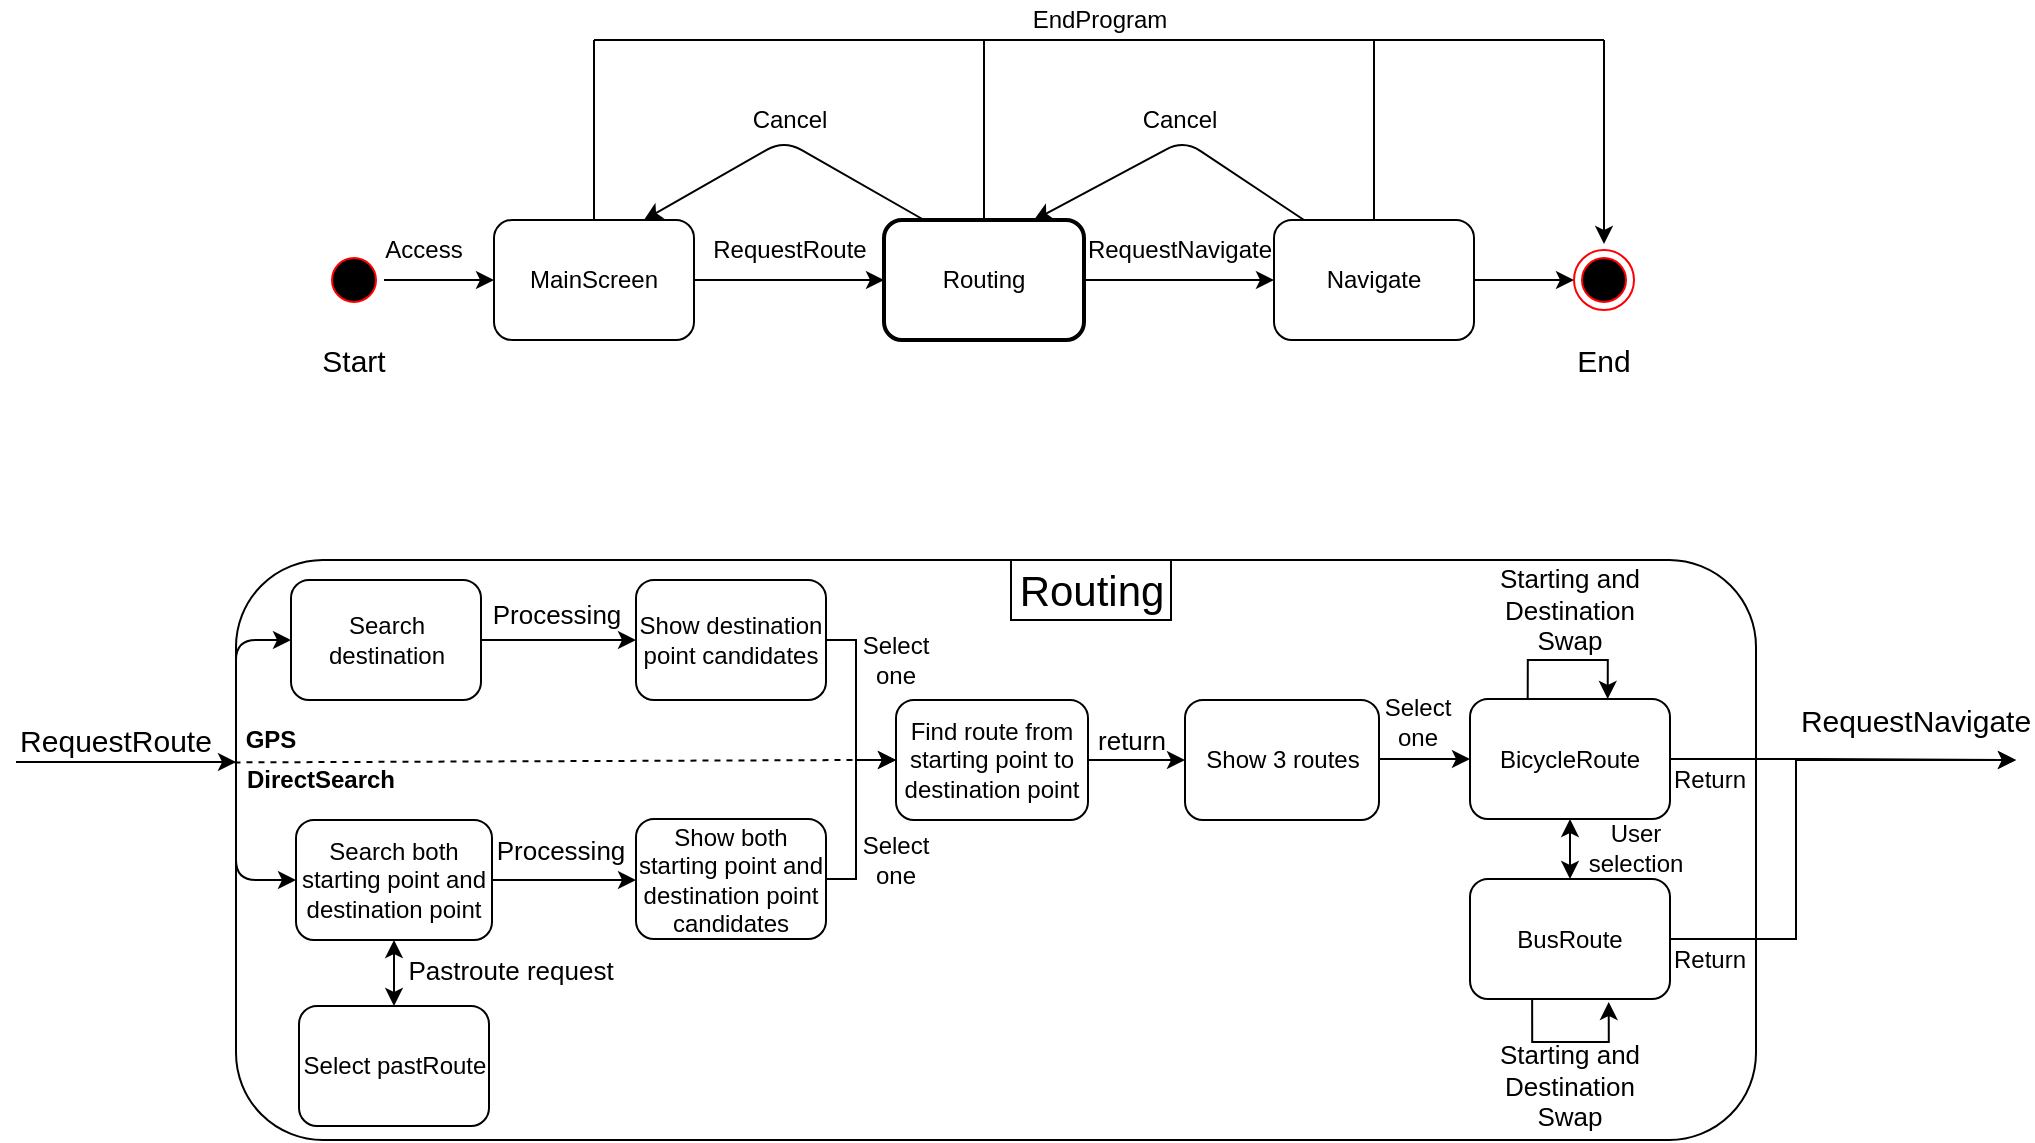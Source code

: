 <mxfile version="12.3.2" type="github" pages="1">
  <diagram id="955dtmkSEFHC7xKCKR0M" name="Page-1">
    <mxGraphModel dx="2960" dy="802" grid="1" gridSize="10" guides="1" tooltips="1" connect="1" arrows="1" fold="1" page="1" pageScale="1" pageWidth="1600" pageHeight="1200" math="0" shadow="0">
      <root>
        <mxCell id="0"/>
        <mxCell id="1" parent="0"/>
        <mxCell id="sPg_e6eeyRZ8Q096PSEF-72" value="" style="rounded=1;whiteSpace=wrap;html=1;" parent="1" vertex="1">
          <mxGeometry x="-30" y="380" width="760" height="290" as="geometry"/>
        </mxCell>
        <mxCell id="sPg_e6eeyRZ8Q096PSEF-73" style="edgeStyle=orthogonalEdgeStyle;rounded=0;orthogonalLoop=1;jettySize=auto;html=1;entryX=0;entryY=0.5;entryDx=0;entryDy=0;" parent="1" source="sPg_e6eeyRZ8Q096PSEF-74" target="sPg_e6eeyRZ8Q096PSEF-76" edge="1">
          <mxGeometry relative="1" as="geometry">
            <mxPoint x="94" y="240" as="targetPoint"/>
          </mxGeometry>
        </mxCell>
        <mxCell id="sPg_e6eeyRZ8Q096PSEF-74" value="" style="ellipse;html=1;shape=startState;fillColor=#000000;strokeColor=#ff0000;" parent="1" vertex="1">
          <mxGeometry x="14" y="225" width="30" height="30" as="geometry"/>
        </mxCell>
        <mxCell id="sPg_e6eeyRZ8Q096PSEF-75" style="edgeStyle=orthogonalEdgeStyle;rounded=0;orthogonalLoop=1;jettySize=auto;html=1;entryX=0;entryY=0.5;entryDx=0;entryDy=0;" parent="1" source="sPg_e6eeyRZ8Q096PSEF-76" target="sPg_e6eeyRZ8Q096PSEF-78" edge="1">
          <mxGeometry relative="1" as="geometry"/>
        </mxCell>
        <mxCell id="sPg_e6eeyRZ8Q096PSEF-76" value="MainScreen" style="rounded=1;whiteSpace=wrap;html=1;" parent="1" vertex="1">
          <mxGeometry x="99" y="210" width="100" height="60" as="geometry"/>
        </mxCell>
        <mxCell id="sPg_e6eeyRZ8Q096PSEF-77" value="" style="edgeStyle=orthogonalEdgeStyle;rounded=0;orthogonalLoop=1;jettySize=auto;html=1;entryX=0;entryY=0.5;entryDx=0;entryDy=0;" parent="1" source="sPg_e6eeyRZ8Q096PSEF-78" target="sPg_e6eeyRZ8Q096PSEF-81" edge="1">
          <mxGeometry relative="1" as="geometry">
            <mxPoint x="414" y="240" as="targetPoint"/>
          </mxGeometry>
        </mxCell>
        <mxCell id="sPg_e6eeyRZ8Q096PSEF-78" value="Routing" style="rounded=1;whiteSpace=wrap;html=1;strokeWidth=2;" parent="1" vertex="1">
          <mxGeometry x="294" y="210" width="100" height="60" as="geometry"/>
        </mxCell>
        <mxCell id="sPg_e6eeyRZ8Q096PSEF-80" style="edgeStyle=orthogonalEdgeStyle;rounded=0;orthogonalLoop=1;jettySize=auto;html=1;entryX=0;entryY=0.5;entryDx=0;entryDy=0;" parent="1" source="sPg_e6eeyRZ8Q096PSEF-81" target="sPg_e6eeyRZ8Q096PSEF-83" edge="1">
          <mxGeometry relative="1" as="geometry"/>
        </mxCell>
        <mxCell id="sPg_e6eeyRZ8Q096PSEF-81" value="Navigate" style="rounded=1;whiteSpace=wrap;html=1;" parent="1" vertex="1">
          <mxGeometry x="489" y="210" width="100" height="60" as="geometry"/>
        </mxCell>
        <mxCell id="sPg_e6eeyRZ8Q096PSEF-82" value="" style="endArrow=classic;html=1;" parent="1" edge="1">
          <mxGeometry width="50" height="50" relative="1" as="geometry">
            <mxPoint x="-140" y="481" as="sourcePoint"/>
            <mxPoint x="-30" y="481" as="targetPoint"/>
          </mxGeometry>
        </mxCell>
        <mxCell id="sPg_e6eeyRZ8Q096PSEF-83" value="" style="ellipse;html=1;shape=endState;fillColor=#000000;strokeColor=#ff0000;" parent="1" vertex="1">
          <mxGeometry x="639" y="225" width="30" height="30" as="geometry"/>
        </mxCell>
        <mxCell id="0NufAKNGaw-JJjeQRfcE-8" value="" style="edgeStyle=orthogonalEdgeStyle;rounded=0;orthogonalLoop=1;jettySize=auto;html=1;fontSize=12;" parent="1" source="sPg_e6eeyRZ8Q096PSEF-85" target="0NufAKNGaw-JJjeQRfcE-7" edge="1">
          <mxGeometry relative="1" as="geometry"/>
        </mxCell>
        <mxCell id="sPg_e6eeyRZ8Q096PSEF-85" value="Search destination" style="rounded=1;whiteSpace=wrap;html=1;" parent="1" vertex="1">
          <mxGeometry x="-2.5" y="390" width="95" height="60" as="geometry"/>
        </mxCell>
        <mxCell id="sPg_e6eeyRZ8Q096PSEF-86" value="" style="edgeStyle=orthogonalEdgeStyle;rounded=0;orthogonalLoop=1;jettySize=auto;html=1;entryX=0;entryY=0.5;entryDx=0;entryDy=0;" parent="1" source="sPg_e6eeyRZ8Q096PSEF-87" target="sPg_e6eeyRZ8Q096PSEF-147" edge="1">
          <mxGeometry relative="1" as="geometry">
            <mxPoint x="420" y="419.5" as="targetPoint"/>
          </mxGeometry>
        </mxCell>
        <mxCell id="sPg_e6eeyRZ8Q096PSEF-87" value="Find route from starting point to destination point" style="rounded=1;whiteSpace=wrap;html=1;" parent="1" vertex="1">
          <mxGeometry x="300" y="450" width="96" height="60" as="geometry"/>
        </mxCell>
        <mxCell id="0NufAKNGaw-JJjeQRfcE-6" value="" style="edgeStyle=orthogonalEdgeStyle;rounded=0;orthogonalLoop=1;jettySize=auto;html=1;fontSize=12;" parent="1" source="sPg_e6eeyRZ8Q096PSEF-91" target="0NufAKNGaw-JJjeQRfcE-5" edge="1">
          <mxGeometry relative="1" as="geometry">
            <Array as="points">
              <mxPoint x="130" y="540"/>
              <mxPoint x="130" y="540"/>
            </Array>
          </mxGeometry>
        </mxCell>
        <mxCell id="sPg_e6eeyRZ8Q096PSEF-91" value="Search both starting point and destination point" style="rounded=1;whiteSpace=wrap;html=1;" parent="1" vertex="1">
          <mxGeometry y="510" width="98" height="60" as="geometry"/>
        </mxCell>
        <mxCell id="sPg_e6eeyRZ8Q096PSEF-96" value="GPS" style="text;html=1;strokeColor=none;fillColor=none;align=center;verticalAlign=middle;whiteSpace=wrap;rounded=0;fontStyle=1" parent="1" vertex="1">
          <mxGeometry x="-55" y="460" width="85" height="20" as="geometry"/>
        </mxCell>
        <mxCell id="sPg_e6eeyRZ8Q096PSEF-98" value="" style="endArrow=none;dashed=1;html=1;exitX=-0.001;exitY=0.349;exitDx=0;exitDy=0;exitPerimeter=0;" parent="1" source="sPg_e6eeyRZ8Q096PSEF-72" edge="1">
          <mxGeometry width="50" height="50" relative="1" as="geometry">
            <mxPoint x="10" y="480" as="sourcePoint"/>
            <mxPoint x="280" y="480" as="targetPoint"/>
          </mxGeometry>
        </mxCell>
        <mxCell id="sPg_e6eeyRZ8Q096PSEF-100" value="" style="endArrow=classic;html=1;entryX=0;entryY=0.5;entryDx=0;entryDy=0;exitX=0;exitY=0.348;exitDx=0;exitDy=0;exitPerimeter=0;" parent="1" source="sPg_e6eeyRZ8Q096PSEF-72" target="sPg_e6eeyRZ8Q096PSEF-91" edge="1">
          <mxGeometry width="50" height="50" relative="1" as="geometry">
            <mxPoint x="10" y="480" as="sourcePoint"/>
            <mxPoint x="125.5" y="570" as="targetPoint"/>
            <Array as="points">
              <mxPoint x="-30" y="540"/>
            </Array>
          </mxGeometry>
        </mxCell>
        <mxCell id="sPg_e6eeyRZ8Q096PSEF-101" value="Access" style="text;html=1;strokeColor=none;fillColor=none;align=center;verticalAlign=middle;whiteSpace=wrap;rounded=0;" parent="1" vertex="1">
          <mxGeometry x="44" y="215" width="40" height="20" as="geometry"/>
        </mxCell>
        <mxCell id="sPg_e6eeyRZ8Q096PSEF-102" value="RequestRoute" style="text;html=1;strokeColor=none;fillColor=none;align=center;verticalAlign=middle;whiteSpace=wrap;rounded=0;" parent="1" vertex="1">
          <mxGeometry x="226.5" y="215" width="40" height="20" as="geometry"/>
        </mxCell>
        <mxCell id="sPg_e6eeyRZ8Q096PSEF-104" value="RequestNavigate" style="text;html=1;strokeColor=none;fillColor=none;align=center;verticalAlign=middle;whiteSpace=wrap;rounded=0;" parent="1" vertex="1">
          <mxGeometry x="421.5" y="215" width="40" height="20" as="geometry"/>
        </mxCell>
        <mxCell id="sPg_e6eeyRZ8Q096PSEF-106" value="Cancel" style="text;html=1;strokeColor=none;fillColor=none;align=center;verticalAlign=middle;whiteSpace=wrap;rounded=0;" parent="1" vertex="1">
          <mxGeometry x="421.5" y="150" width="40" height="20" as="geometry"/>
        </mxCell>
        <mxCell id="sPg_e6eeyRZ8Q096PSEF-107" value="" style="endArrow=none;html=1;exitX=0.5;exitY=0;exitDx=0;exitDy=0;" parent="1" source="sPg_e6eeyRZ8Q096PSEF-76" edge="1">
          <mxGeometry width="50" height="50" relative="1" as="geometry">
            <mxPoint x="124.0" y="150" as="sourcePoint"/>
            <mxPoint x="149" y="120" as="targetPoint"/>
          </mxGeometry>
        </mxCell>
        <mxCell id="sPg_e6eeyRZ8Q096PSEF-108" value="" style="endArrow=none;html=1;exitX=0.5;exitY=0;exitDx=0;exitDy=0;" parent="1" source="sPg_e6eeyRZ8Q096PSEF-78" edge="1">
          <mxGeometry width="50" height="50" relative="1" as="geometry">
            <mxPoint x="334" y="195" as="sourcePoint"/>
            <mxPoint x="344" y="120" as="targetPoint"/>
          </mxGeometry>
        </mxCell>
        <mxCell id="sPg_e6eeyRZ8Q096PSEF-109" value="" style="endArrow=none;html=1;" parent="1" edge="1">
          <mxGeometry width="50" height="50" relative="1" as="geometry">
            <mxPoint x="149" y="120" as="sourcePoint"/>
            <mxPoint x="654" y="120" as="targetPoint"/>
          </mxGeometry>
        </mxCell>
        <mxCell id="sPg_e6eeyRZ8Q096PSEF-110" value="" style="endArrow=none;html=1;" parent="1" edge="1">
          <mxGeometry width="50" height="50" relative="1" as="geometry">
            <mxPoint x="539" y="210" as="sourcePoint"/>
            <mxPoint x="539" y="120" as="targetPoint"/>
          </mxGeometry>
        </mxCell>
        <mxCell id="sPg_e6eeyRZ8Q096PSEF-111" value="" style="endArrow=classic;html=1;" parent="1" edge="1">
          <mxGeometry width="50" height="50" relative="1" as="geometry">
            <mxPoint x="654" y="120" as="sourcePoint"/>
            <mxPoint x="654" y="222" as="targetPoint"/>
          </mxGeometry>
        </mxCell>
        <mxCell id="sPg_e6eeyRZ8Q096PSEF-112" value="EndProgram" style="text;html=1;strokeColor=none;fillColor=none;align=center;verticalAlign=middle;whiteSpace=wrap;rounded=0;" parent="1" vertex="1">
          <mxGeometry x="381.5" y="100" width="40" height="20" as="geometry"/>
        </mxCell>
        <mxCell id="sPg_e6eeyRZ8Q096PSEF-113" style="edgeStyle=orthogonalEdgeStyle;rounded=0;orthogonalLoop=1;jettySize=auto;html=1;fontSize=15;" parent="1" source="sPg_e6eeyRZ8Q096PSEF-115" edge="1">
          <mxGeometry relative="1" as="geometry">
            <mxPoint x="860" y="480" as="targetPoint"/>
            <Array as="points">
              <mxPoint x="760" y="480"/>
              <mxPoint x="760" y="480"/>
            </Array>
          </mxGeometry>
        </mxCell>
        <mxCell id="sPg_e6eeyRZ8Q096PSEF-114" value="" style="edgeStyle=orthogonalEdgeStyle;rounded=0;orthogonalLoop=1;jettySize=auto;html=1;fontSize=13;" parent="1" edge="1">
          <mxGeometry relative="1" as="geometry">
            <mxPoint x="655.857" y="449.5" as="targetPoint"/>
            <Array as="points">
              <mxPoint x="616" y="430"/>
              <mxPoint x="656" y="430"/>
            </Array>
            <mxPoint x="615.857" y="449.5" as="sourcePoint"/>
          </mxGeometry>
        </mxCell>
        <mxCell id="sPg_e6eeyRZ8Q096PSEF-115" value="BicycleRoute" style="rounded=1;whiteSpace=wrap;html=1;" parent="1" vertex="1">
          <mxGeometry x="587" y="449.5" width="100" height="60" as="geometry"/>
        </mxCell>
        <mxCell id="sPg_e6eeyRZ8Q096PSEF-116" style="edgeStyle=orthogonalEdgeStyle;rounded=0;orthogonalLoop=1;jettySize=auto;html=1;fontSize=15;exitX=1;exitY=0.5;exitDx=0;exitDy=0;" parent="1" source="sPg_e6eeyRZ8Q096PSEF-117" edge="1">
          <mxGeometry relative="1" as="geometry">
            <mxPoint x="860" y="480" as="targetPoint"/>
            <mxPoint x="710" y="569.857" as="sourcePoint"/>
            <Array as="points">
              <mxPoint x="750" y="570"/>
              <mxPoint x="750" y="480"/>
            </Array>
          </mxGeometry>
        </mxCell>
        <mxCell id="sPg_e6eeyRZ8Q096PSEF-117" value="BusRoute" style="rounded=1;whiteSpace=wrap;html=1;" parent="1" vertex="1">
          <mxGeometry x="587" y="539.5" width="100" height="60" as="geometry"/>
        </mxCell>
        <mxCell id="sPg_e6eeyRZ8Q096PSEF-118" value="" style="endArrow=classic;startArrow=classic;html=1;fontSize=15;entryX=0.5;entryY=1;entryDx=0;entryDy=0;exitX=0.5;exitY=0;exitDx=0;exitDy=0;" parent="1" source="sPg_e6eeyRZ8Q096PSEF-117" target="sPg_e6eeyRZ8Q096PSEF-115" edge="1">
          <mxGeometry width="50" height="50" relative="1" as="geometry">
            <mxPoint x="610" y="565" as="sourcePoint"/>
            <mxPoint x="660" y="515" as="targetPoint"/>
          </mxGeometry>
        </mxCell>
        <mxCell id="sPg_e6eeyRZ8Q096PSEF-119" value="Select one" style="text;html=1;strokeColor=none;fillColor=none;align=center;verticalAlign=middle;whiteSpace=wrap;rounded=0;fontSize=12;direction=south;" parent="1" vertex="1">
          <mxGeometry x="551" y="441" width="20" height="40" as="geometry"/>
        </mxCell>
        <mxCell id="sPg_e6eeyRZ8Q096PSEF-120" value="RequestNavigate" style="text;html=1;strokeColor=none;fillColor=none;align=center;verticalAlign=middle;whiteSpace=wrap;rounded=0;fontSize=15;" parent="1" vertex="1">
          <mxGeometry x="790" y="449.5" width="40" height="20" as="geometry"/>
        </mxCell>
        <mxCell id="sPg_e6eeyRZ8Q096PSEF-121" value="RequestRoute" style="text;html=1;strokeColor=none;fillColor=none;align=center;verticalAlign=middle;whiteSpace=wrap;rounded=0;fontSize=15;" parent="1" vertex="1">
          <mxGeometry x="-110" y="460" width="40" height="20" as="geometry"/>
        </mxCell>
        <mxCell id="sPg_e6eeyRZ8Q096PSEF-122" value="Start" style="text;html=1;strokeColor=none;fillColor=none;align=center;verticalAlign=middle;whiteSpace=wrap;rounded=0;fontSize=15;" parent="1" vertex="1">
          <mxGeometry x="9" y="270" width="40" height="20" as="geometry"/>
        </mxCell>
        <mxCell id="sPg_e6eeyRZ8Q096PSEF-123" value="End" style="text;html=1;strokeColor=none;fillColor=none;align=center;verticalAlign=middle;whiteSpace=wrap;rounded=0;fontSize=15;" parent="1" vertex="1">
          <mxGeometry x="634" y="270" width="40" height="20" as="geometry"/>
        </mxCell>
        <mxCell id="sPg_e6eeyRZ8Q096PSEF-124" value="" style="rounded=0;whiteSpace=wrap;html=1;strokeWidth=1;fontSize=15;" parent="1" vertex="1">
          <mxGeometry x="357.5" y="380" width="80" height="30" as="geometry"/>
        </mxCell>
        <mxCell id="sPg_e6eeyRZ8Q096PSEF-125" value="Routing" style="text;html=1;strokeColor=none;fillColor=none;align=center;verticalAlign=middle;whiteSpace=wrap;rounded=0;fontSize=21;" parent="1" vertex="1">
          <mxGeometry x="377.5" y="385" width="40" height="20" as="geometry"/>
        </mxCell>
        <mxCell id="sPg_e6eeyRZ8Q096PSEF-130" value="Select pastRoute" style="rounded=1;whiteSpace=wrap;html=1;" parent="1" vertex="1">
          <mxGeometry x="1.5" y="603" width="95" height="60" as="geometry"/>
        </mxCell>
        <mxCell id="sPg_e6eeyRZ8Q096PSEF-132" value="Select one" style="text;html=1;strokeColor=none;fillColor=none;align=center;verticalAlign=middle;whiteSpace=wrap;rounded=0;fontSize=12;" parent="1" vertex="1">
          <mxGeometry x="280" y="420" width="40" height="20" as="geometry"/>
        </mxCell>
        <mxCell id="sPg_e6eeyRZ8Q096PSEF-134" value="return&lt;span style=&quot;font-family: &amp;#34;helvetica&amp;#34; , &amp;#34;arial&amp;#34; , sans-serif ; font-size: 0px ; white-space: nowrap&quot;&gt;%3CmxGraphModel%3E%3Croot%3E%3CmxCell%20id%3D%220%22%2F%3E%3CmxCell%20id%3D%221%22%20parent%3D%220%22%2F%3E%3CmxCell%20id%3D%222%22%20value%3D%22selectDstn()%22%20style%3D%22rounded%3D1%3BwhiteSpace%3Dwrap%3Bhtml%3D1%3B%22%20vertex%3D%221%22%20parent%3D%221%22%3E%3CmxGeometry%20x%3D%22160%22%20y%3D%22669.5%22%20width%3D%22100%22%20height%3D%2260%22%20as%3D%22geometry%22%2F%3E%3C%2FmxCell%3E%3C%2Froot%3E%3C%2FmxGraphModel%3E&lt;/span&gt;" style="text;html=1;strokeColor=none;fillColor=none;align=center;verticalAlign=middle;whiteSpace=wrap;rounded=0;fontSize=13;" parent="1" vertex="1">
          <mxGeometry x="398" y="459.5" width="40" height="20" as="geometry"/>
        </mxCell>
        <mxCell id="sPg_e6eeyRZ8Q096PSEF-136" value="Pastroute request" style="text;html=1;strokeColor=none;fillColor=none;align=center;verticalAlign=middle;whiteSpace=wrap;rounded=0;fontSize=13;" parent="1" vertex="1">
          <mxGeometry x="45" y="575" width="125" height="20" as="geometry"/>
        </mxCell>
        <mxCell id="sPg_e6eeyRZ8Q096PSEF-137" value="" style="endArrow=classic;html=1;entryX=0.75;entryY=0;entryDx=0;entryDy=0;" parent="1" target="sPg_e6eeyRZ8Q096PSEF-76" edge="1">
          <mxGeometry width="50" height="50" relative="1" as="geometry">
            <mxPoint x="314" y="210" as="sourcePoint"/>
            <mxPoint x="364" y="160" as="targetPoint"/>
            <Array as="points">
              <mxPoint x="244" y="170"/>
            </Array>
          </mxGeometry>
        </mxCell>
        <mxCell id="sPg_e6eeyRZ8Q096PSEF-138" value="" style="endArrow=classic;html=1;entryX=0.75;entryY=0;entryDx=0;entryDy=0;exitX=0.15;exitY=0;exitDx=0;exitDy=0;exitPerimeter=0;" parent="1" source="sPg_e6eeyRZ8Q096PSEF-81" target="sPg_e6eeyRZ8Q096PSEF-78" edge="1">
          <mxGeometry width="50" height="50" relative="1" as="geometry">
            <mxPoint x="517.5" y="210" as="sourcePoint"/>
            <mxPoint x="567.5" y="160" as="targetPoint"/>
            <Array as="points">
              <mxPoint x="444" y="170"/>
            </Array>
          </mxGeometry>
        </mxCell>
        <mxCell id="sPg_e6eeyRZ8Q096PSEF-139" value="Cancel" style="text;html=1;strokeColor=none;fillColor=none;align=center;verticalAlign=middle;whiteSpace=wrap;rounded=0;" parent="1" vertex="1">
          <mxGeometry x="226.5" y="150" width="40" height="20" as="geometry"/>
        </mxCell>
        <mxCell id="sPg_e6eeyRZ8Q096PSEF-140" value="Starting and Destination Swap" style="text;html=1;strokeColor=none;fillColor=none;align=center;verticalAlign=middle;whiteSpace=wrap;rounded=0;fontSize=13;" parent="1" vertex="1">
          <mxGeometry x="600" y="633" width="74" height="20" as="geometry"/>
        </mxCell>
        <mxCell id="sPg_e6eeyRZ8Q096PSEF-141" value="" style="edgeStyle=orthogonalEdgeStyle;rounded=0;orthogonalLoop=1;jettySize=auto;html=1;fontSize=13;exitX=0.316;exitY=0.974;exitDx=0;exitDy=0;exitPerimeter=0;" parent="1" edge="1">
          <mxGeometry relative="1" as="geometry">
            <mxPoint x="618.071" y="599.429" as="sourcePoint"/>
            <mxPoint x="656.357" y="601" as="targetPoint"/>
            <Array as="points">
              <mxPoint x="618.5" y="621"/>
              <mxPoint x="656.5" y="621"/>
            </Array>
          </mxGeometry>
        </mxCell>
        <mxCell id="sPg_e6eeyRZ8Q096PSEF-142" value="Starting and Destination Swap" style="text;html=1;strokeColor=none;fillColor=none;align=center;verticalAlign=middle;whiteSpace=wrap;rounded=0;fontSize=13;" parent="1" vertex="1">
          <mxGeometry x="600" y="395" width="74" height="20" as="geometry"/>
        </mxCell>
        <mxCell id="sPg_e6eeyRZ8Q096PSEF-149" style="edgeStyle=orthogonalEdgeStyle;rounded=0;orthogonalLoop=1;jettySize=auto;html=1;entryX=0;entryY=0.5;entryDx=0;entryDy=0;" parent="1" source="sPg_e6eeyRZ8Q096PSEF-147" target="sPg_e6eeyRZ8Q096PSEF-115" edge="1">
          <mxGeometry relative="1" as="geometry">
            <Array as="points">
              <mxPoint x="565" y="480"/>
            </Array>
          </mxGeometry>
        </mxCell>
        <mxCell id="sPg_e6eeyRZ8Q096PSEF-147" value="Show 3 routes" style="rounded=1;whiteSpace=wrap;html=1;" parent="1" vertex="1">
          <mxGeometry x="444.5" y="450" width="97" height="60" as="geometry"/>
        </mxCell>
        <mxCell id="sPg_e6eeyRZ8Q096PSEF-150" value="Return" style="text;html=1;strokeColor=none;fillColor=none;align=center;verticalAlign=middle;whiteSpace=wrap;rounded=0;" parent="1" vertex="1">
          <mxGeometry x="687" y="480" width="40" height="20" as="geometry"/>
        </mxCell>
        <mxCell id="sPg_e6eeyRZ8Q096PSEF-151" value="Return" style="text;html=1;strokeColor=none;fillColor=none;align=center;verticalAlign=middle;whiteSpace=wrap;rounded=0;" parent="1" vertex="1">
          <mxGeometry x="687" y="570" width="40" height="20" as="geometry"/>
        </mxCell>
        <mxCell id="sPg_e6eeyRZ8Q096PSEF-153" value="" style="endArrow=classic;startArrow=classic;html=1;exitX=0.5;exitY=0;exitDx=0;exitDy=0;" parent="1" source="sPg_e6eeyRZ8Q096PSEF-130" target="sPg_e6eeyRZ8Q096PSEF-91" edge="1">
          <mxGeometry width="50" height="50" relative="1" as="geometry">
            <mxPoint x="127" y="620" as="sourcePoint"/>
            <mxPoint x="177" y="570" as="targetPoint"/>
          </mxGeometry>
        </mxCell>
        <mxCell id="sPg_e6eeyRZ8Q096PSEF-157" value="DirectSearch" style="text;html=1;strokeColor=none;fillColor=none;align=center;verticalAlign=middle;whiteSpace=wrap;rounded=0;fontStyle=1" parent="1" vertex="1">
          <mxGeometry x="-30" y="480" width="85" height="20" as="geometry"/>
        </mxCell>
        <mxCell id="0NufAKNGaw-JJjeQRfcE-10" style="edgeStyle=orthogonalEdgeStyle;rounded=0;orthogonalLoop=1;jettySize=auto;html=1;entryX=0;entryY=0.5;entryDx=0;entryDy=0;fontSize=12;" parent="1" source="0NufAKNGaw-JJjeQRfcE-5" target="sPg_e6eeyRZ8Q096PSEF-87" edge="1">
          <mxGeometry relative="1" as="geometry">
            <Array as="points">
              <mxPoint x="280" y="539"/>
              <mxPoint x="280" y="480"/>
            </Array>
          </mxGeometry>
        </mxCell>
        <mxCell id="0NufAKNGaw-JJjeQRfcE-5" value="Show both starting point and destination point candidates" style="rounded=1;whiteSpace=wrap;html=1;" parent="1" vertex="1">
          <mxGeometry x="170" y="509.5" width="95" height="60" as="geometry"/>
        </mxCell>
        <mxCell id="0NufAKNGaw-JJjeQRfcE-9" style="edgeStyle=orthogonalEdgeStyle;rounded=0;orthogonalLoop=1;jettySize=auto;html=1;entryX=0;entryY=0.5;entryDx=0;entryDy=0;fontSize=12;" parent="1" source="0NufAKNGaw-JJjeQRfcE-7" target="sPg_e6eeyRZ8Q096PSEF-87" edge="1">
          <mxGeometry relative="1" as="geometry">
            <Array as="points">
              <mxPoint x="280" y="420"/>
              <mxPoint x="280" y="480"/>
            </Array>
          </mxGeometry>
        </mxCell>
        <mxCell id="0NufAKNGaw-JJjeQRfcE-7" value="Show destination point candidates" style="rounded=1;whiteSpace=wrap;html=1;" parent="1" vertex="1">
          <mxGeometry x="170" y="390" width="95" height="60" as="geometry"/>
        </mxCell>
        <mxCell id="0NufAKNGaw-JJjeQRfcE-11" value="Select one" style="text;html=1;strokeColor=none;fillColor=none;align=center;verticalAlign=middle;whiteSpace=wrap;rounded=0;fontSize=12;" parent="1" vertex="1">
          <mxGeometry x="280" y="520" width="40" height="20" as="geometry"/>
        </mxCell>
        <mxCell id="0NufAKNGaw-JJjeQRfcE-13" value="Processing" style="text;html=1;strokeColor=none;fillColor=none;align=center;verticalAlign=middle;whiteSpace=wrap;rounded=0;fontSize=13;" parent="1" vertex="1">
          <mxGeometry x="70" y="515" width="125" height="20" as="geometry"/>
        </mxCell>
        <mxCell id="0NufAKNGaw-JJjeQRfcE-14" value="Processing" style="text;html=1;strokeColor=none;fillColor=none;align=center;verticalAlign=middle;whiteSpace=wrap;rounded=0;fontSize=13;" parent="1" vertex="1">
          <mxGeometry x="68" y="397" width="125" height="20" as="geometry"/>
        </mxCell>
        <mxCell id="0NufAKNGaw-JJjeQRfcE-15" value="" style="endArrow=classic;html=1;fontSize=12;entryX=0;entryY=0.5;entryDx=0;entryDy=0;" parent="1" target="sPg_e6eeyRZ8Q096PSEF-85" edge="1">
          <mxGeometry width="50" height="50" relative="1" as="geometry">
            <mxPoint x="-30" y="480" as="sourcePoint"/>
            <mxPoint x="20" y="430" as="targetPoint"/>
            <Array as="points">
              <mxPoint x="-30" y="420"/>
            </Array>
          </mxGeometry>
        </mxCell>
        <mxCell id="irO-1C7jHHsnu0x086eN-1" value="User selection" style="text;html=1;strokeColor=none;fillColor=none;align=center;verticalAlign=middle;whiteSpace=wrap;rounded=0;fontSize=12;direction=south;" parent="1" vertex="1">
          <mxGeometry x="650" y="504" width="40" height="40" as="geometry"/>
        </mxCell>
      </root>
    </mxGraphModel>
  </diagram>
</mxfile>
